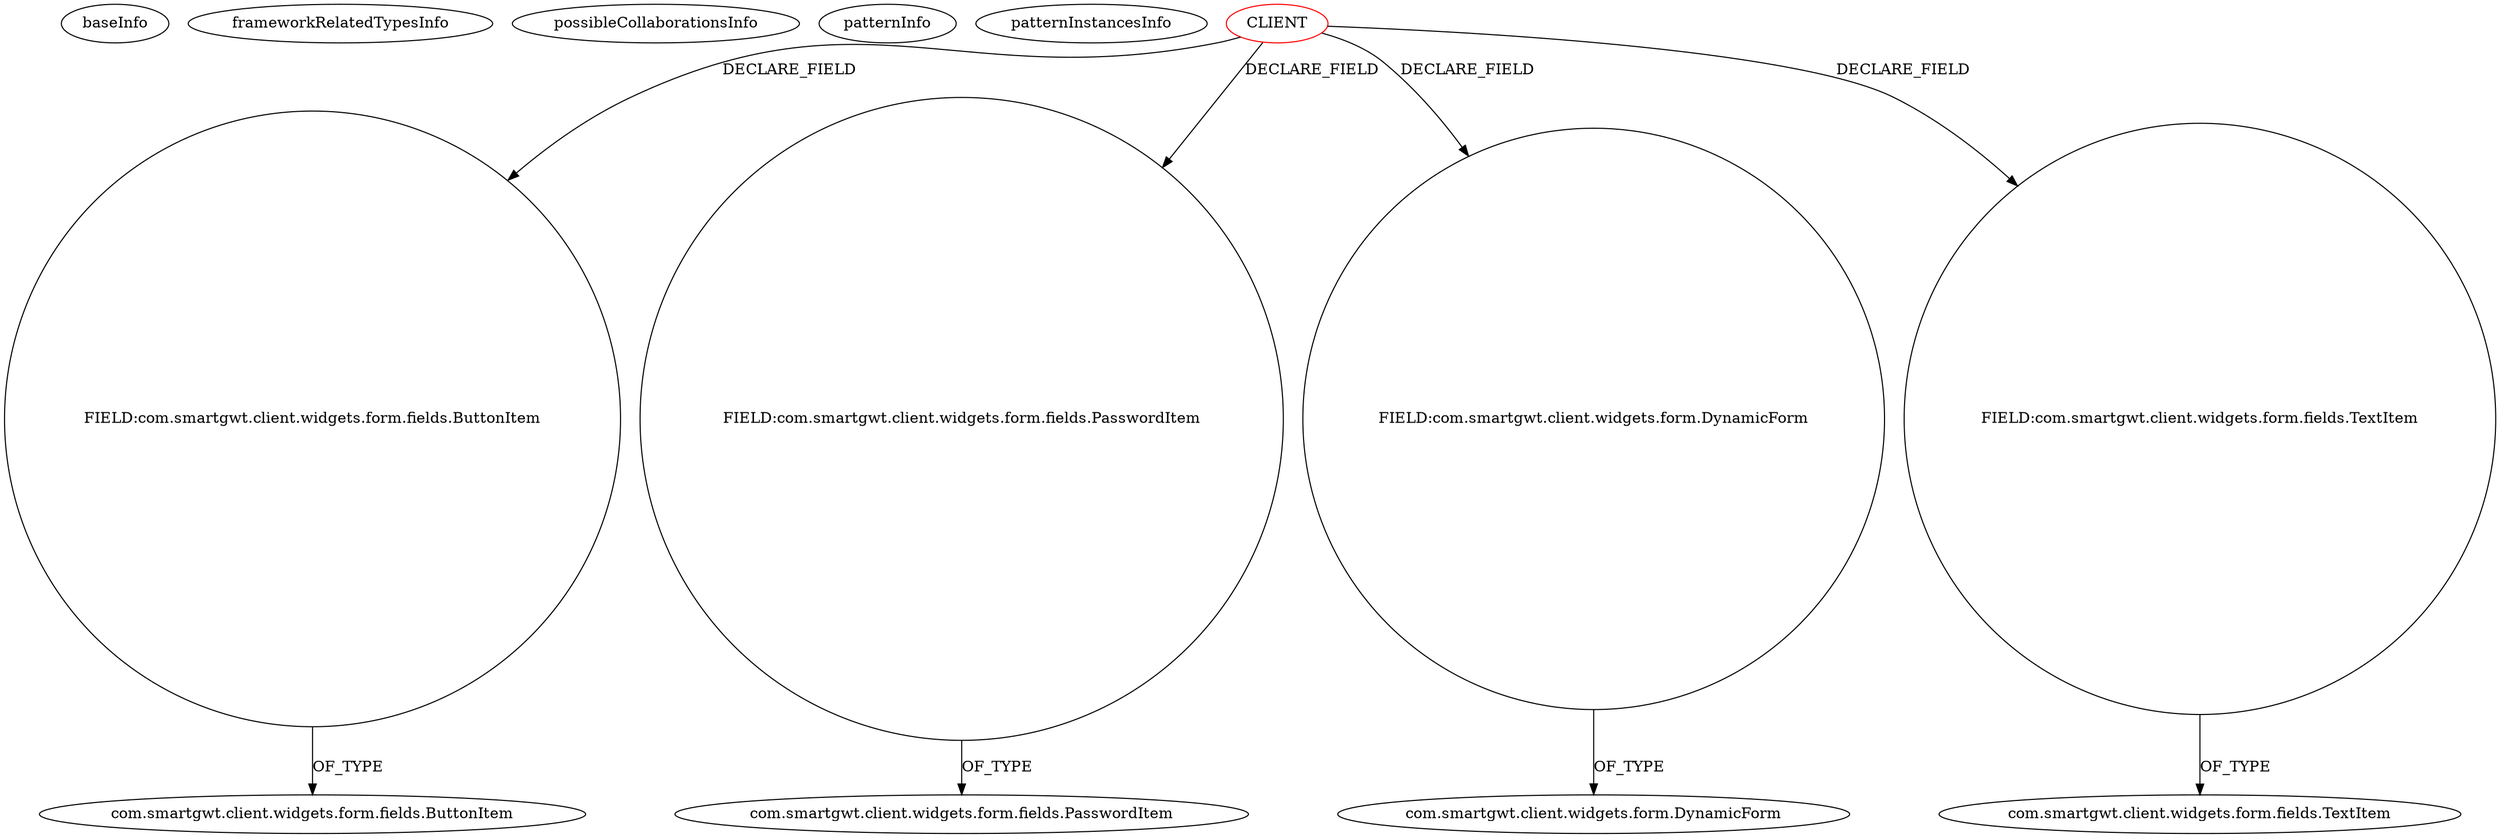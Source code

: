digraph {
baseInfo[graphId=1468,category="pattern",isAnonymous=false,possibleRelation=false]
frameworkRelatedTypesInfo[]
possibleCollaborationsInfo[]
patternInfo[frequency=2.0,patternRootClient=0]
patternInstancesInfo[0="Namrack-TeachToLearn~/Namrack-TeachToLearn/TeachToLearn-master/TeachToLearn/src/ttl/client/layout/widgets/RegisterWidget.java~RegisterWidget~364",1="Namrack-TeachToLearn~/Namrack-TeachToLearn/TeachToLearn-master/TeachToLearn/src/ttl/client/layout/widgets/LoginWidget.java~LoginWidget~356"]
3[label="com.smartgwt.client.widgets.form.fields.ButtonItem",vertexType="FRAMEWORK_CLASS_TYPE",isFrameworkType=false]
18[label="FIELD:com.smartgwt.client.widgets.form.fields.ButtonItem",vertexType="FIELD_DECLARATION",isFrameworkType=false,shape=circle]
0[label="CLIENT",vertexType="ROOT_CLIENT_CLASS_DECLARATION",isFrameworkType=false,color=red]
16[label="FIELD:com.smartgwt.client.widgets.form.fields.PasswordItem",vertexType="FIELD_DECLARATION",isFrameworkType=false,shape=circle]
15[label="com.smartgwt.client.widgets.form.fields.PasswordItem",vertexType="FRAMEWORK_CLASS_TYPE",isFrameworkType=false]
8[label="FIELD:com.smartgwt.client.widgets.form.DynamicForm",vertexType="FIELD_DECLARATION",isFrameworkType=false,shape=circle]
9[label="com.smartgwt.client.widgets.form.DynamicForm",vertexType="FRAMEWORK_CLASS_TYPE",isFrameworkType=false]
4[label="FIELD:com.smartgwt.client.widgets.form.fields.TextItem",vertexType="FIELD_DECLARATION",isFrameworkType=false,shape=circle]
5[label="com.smartgwt.client.widgets.form.fields.TextItem",vertexType="FRAMEWORK_CLASS_TYPE",isFrameworkType=false]
0->16[label="DECLARE_FIELD"]
4->5[label="OF_TYPE"]
0->4[label="DECLARE_FIELD"]
18->3[label="OF_TYPE"]
0->8[label="DECLARE_FIELD"]
8->9[label="OF_TYPE"]
16->15[label="OF_TYPE"]
0->18[label="DECLARE_FIELD"]
}
